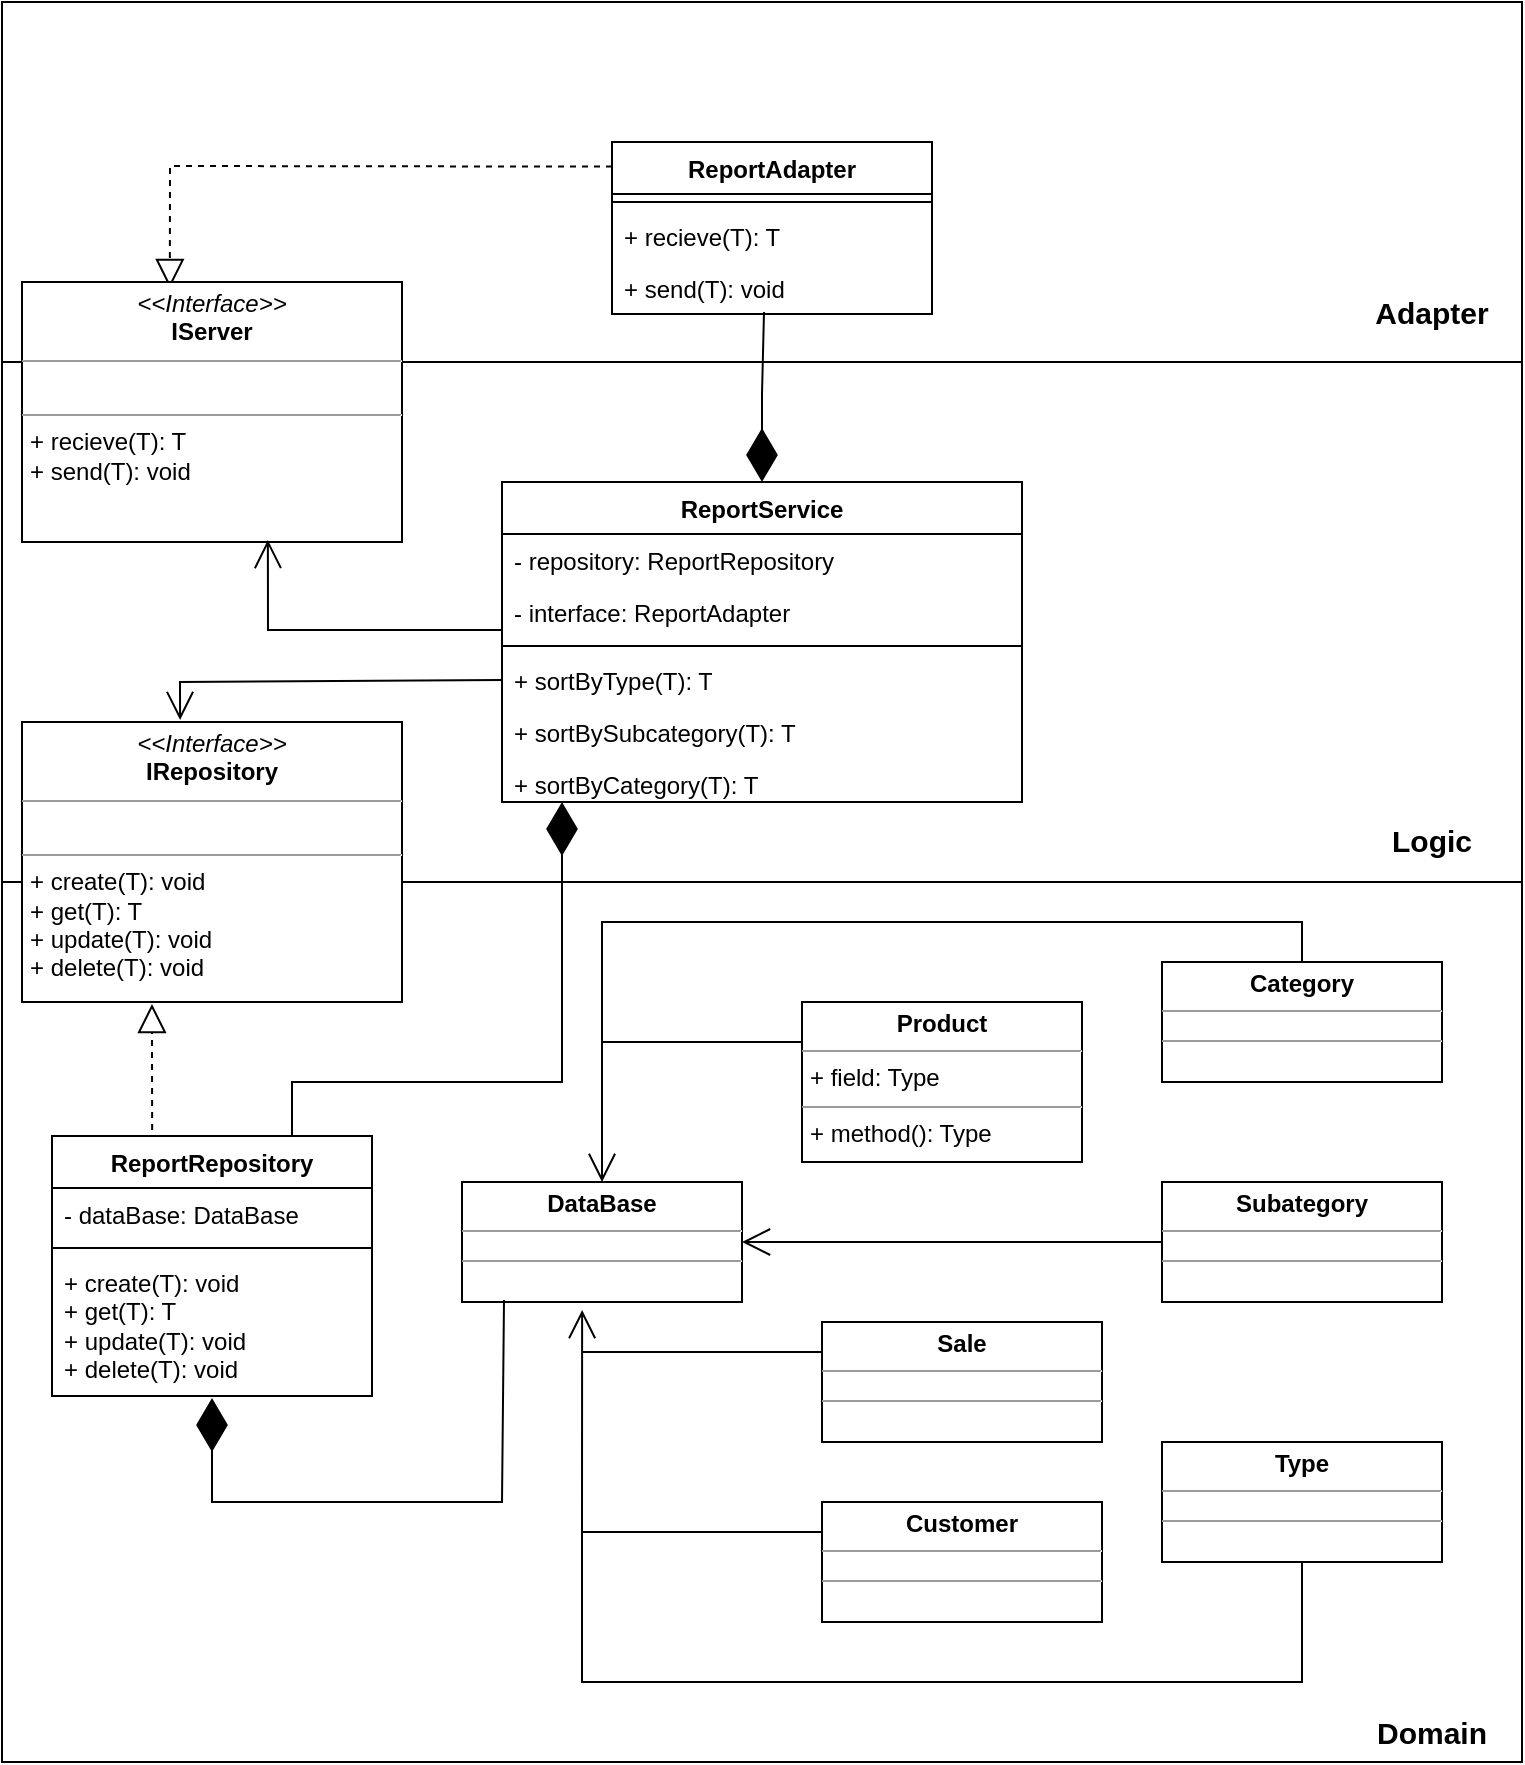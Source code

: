 <mxfile version="22.1.3" type="device">
  <diagram name="Page-1" id="c4acf3e9-155e-7222-9cf6-157b1a14988f">
    <mxGraphModel dx="2049" dy="1083" grid="1" gridSize="10" guides="1" tooltips="1" connect="1" arrows="1" fold="1" page="1" pageScale="1" pageWidth="850" pageHeight="1100" background="none" math="0" shadow="0">
      <root>
        <mxCell id="0" />
        <mxCell id="1" parent="0" />
        <mxCell id="5d2195bd80daf111-16" value="Text" style="text;html=1;resizable=0;points=[];autosize=1;align=left;verticalAlign=top;spacingTop=-4;fontSize=10;fontFamily=Verdana;fontColor=#000000;" parent="1" vertex="1">
          <mxGeometry x="450" y="454" width="40" height="10" as="geometry" />
        </mxCell>
        <mxCell id="80rMo0oRBBuyl4Da9b4H-3" value="" style="rounded=0;whiteSpace=wrap;html=1;" vertex="1" parent="1">
          <mxGeometry x="40" y="40" width="760" height="180" as="geometry" />
        </mxCell>
        <mxCell id="80rMo0oRBBuyl4Da9b4H-4" value="" style="rounded=0;whiteSpace=wrap;html=1;" vertex="1" parent="1">
          <mxGeometry x="40" y="220" width="760" height="260" as="geometry" />
        </mxCell>
        <mxCell id="80rMo0oRBBuyl4Da9b4H-6" value="" style="rounded=0;whiteSpace=wrap;html=1;" vertex="1" parent="1">
          <mxGeometry x="40" y="480" width="760" height="440" as="geometry" />
        </mxCell>
        <mxCell id="80rMo0oRBBuyl4Da9b4H-7" value="&lt;b&gt;&lt;font style=&quot;font-size: 15px;&quot;&gt;Adaptеr&lt;/font&gt;&lt;/b&gt;" style="text;html=1;strokeColor=none;fillColor=none;align=center;verticalAlign=middle;whiteSpace=wrap;rounded=0;" vertex="1" parent="1">
          <mxGeometry x="710" y="180" width="90" height="30" as="geometry" />
        </mxCell>
        <mxCell id="80rMo0oRBBuyl4Da9b4H-8" value="&lt;font style=&quot;font-size: 15px;&quot;&gt;&lt;b&gt;Domain&lt;/b&gt;&lt;/font&gt;" style="text;html=1;strokeColor=none;fillColor=none;align=center;verticalAlign=middle;whiteSpace=wrap;rounded=0;" vertex="1" parent="1">
          <mxGeometry x="710" y="890" width="90" height="30" as="geometry" />
        </mxCell>
        <mxCell id="80rMo0oRBBuyl4Da9b4H-9" value="&lt;font style=&quot;font-size: 15px;&quot;&gt;&lt;b&gt;Logic&lt;/b&gt;&lt;/font&gt;" style="text;html=1;strokeColor=none;fillColor=none;align=center;verticalAlign=middle;whiteSpace=wrap;rounded=0;" vertex="1" parent="1">
          <mxGeometry x="710" y="439" width="90" height="40" as="geometry" />
        </mxCell>
        <mxCell id="80rMo0oRBBuyl4Da9b4H-10" value="ReportAdapter" style="swimlane;fontStyle=1;align=center;verticalAlign=top;childLayout=stackLayout;horizontal=1;startSize=26;horizontalStack=0;resizeParent=1;resizeParentMax=0;resizeLast=0;collapsible=1;marginBottom=0;whiteSpace=wrap;html=1;" vertex="1" parent="1">
          <mxGeometry x="345" y="110" width="160" height="86" as="geometry" />
        </mxCell>
        <mxCell id="80rMo0oRBBuyl4Da9b4H-12" value="" style="line;strokeWidth=1;fillColor=none;align=left;verticalAlign=middle;spacingTop=-1;spacingLeft=3;spacingRight=3;rotatable=0;labelPosition=right;points=[];portConstraint=eastwest;strokeColor=inherit;" vertex="1" parent="80rMo0oRBBuyl4Da9b4H-10">
          <mxGeometry y="26" width="160" height="8" as="geometry" />
        </mxCell>
        <mxCell id="80rMo0oRBBuyl4Da9b4H-13" value="+ recieve(T): T" style="text;strokeColor=none;fillColor=none;align=left;verticalAlign=top;spacingLeft=4;spacingRight=4;overflow=hidden;rotatable=0;points=[[0,0.5],[1,0.5]];portConstraint=eastwest;whiteSpace=wrap;html=1;" vertex="1" parent="80rMo0oRBBuyl4Da9b4H-10">
          <mxGeometry y="34" width="160" height="26" as="geometry" />
        </mxCell>
        <mxCell id="80rMo0oRBBuyl4Da9b4H-71" value="+ send(T): void" style="text;strokeColor=none;fillColor=none;align=left;verticalAlign=top;spacingLeft=4;spacingRight=4;overflow=hidden;rotatable=0;points=[[0,0.5],[1,0.5]];portConstraint=eastwest;whiteSpace=wrap;html=1;" vertex="1" parent="80rMo0oRBBuyl4Da9b4H-10">
          <mxGeometry y="60" width="160" height="26" as="geometry" />
        </mxCell>
        <mxCell id="80rMo0oRBBuyl4Da9b4H-14" value="ReportService" style="swimlane;fontStyle=1;align=center;verticalAlign=top;childLayout=stackLayout;horizontal=1;startSize=26;horizontalStack=0;resizeParent=1;resizeParentMax=0;resizeLast=0;collapsible=1;marginBottom=0;whiteSpace=wrap;html=1;" vertex="1" parent="1">
          <mxGeometry x="290" y="280" width="260" height="160" as="geometry" />
        </mxCell>
        <mxCell id="80rMo0oRBBuyl4Da9b4H-70" value="- repository: ReportRepository" style="text;strokeColor=none;fillColor=none;align=left;verticalAlign=top;spacingLeft=4;spacingRight=4;overflow=hidden;rotatable=0;points=[[0,0.5],[1,0.5]];portConstraint=eastwest;whiteSpace=wrap;html=1;" vertex="1" parent="80rMo0oRBBuyl4Da9b4H-14">
          <mxGeometry y="26" width="260" height="26" as="geometry" />
        </mxCell>
        <mxCell id="80rMo0oRBBuyl4Da9b4H-15" value="- interface: ReportAdapter" style="text;strokeColor=none;fillColor=none;align=left;verticalAlign=top;spacingLeft=4;spacingRight=4;overflow=hidden;rotatable=0;points=[[0,0.5],[1,0.5]];portConstraint=eastwest;whiteSpace=wrap;html=1;" vertex="1" parent="80rMo0oRBBuyl4Da9b4H-14">
          <mxGeometry y="52" width="260" height="26" as="geometry" />
        </mxCell>
        <mxCell id="80rMo0oRBBuyl4Da9b4H-16" value="" style="line;strokeWidth=1;fillColor=none;align=left;verticalAlign=middle;spacingTop=-1;spacingLeft=3;spacingRight=3;rotatable=0;labelPosition=right;points=[];portConstraint=eastwest;strokeColor=inherit;" vertex="1" parent="80rMo0oRBBuyl4Da9b4H-14">
          <mxGeometry y="78" width="260" height="8" as="geometry" />
        </mxCell>
        <mxCell id="80rMo0oRBBuyl4Da9b4H-17" value="+ sortByType(T): T" style="text;strokeColor=none;fillColor=none;align=left;verticalAlign=top;spacingLeft=4;spacingRight=4;overflow=hidden;rotatable=0;points=[[0,0.5],[1,0.5]];portConstraint=eastwest;whiteSpace=wrap;html=1;" vertex="1" parent="80rMo0oRBBuyl4Da9b4H-14">
          <mxGeometry y="86" width="260" height="26" as="geometry" />
        </mxCell>
        <mxCell id="80rMo0oRBBuyl4Da9b4H-59" value="+ sortBySubcategory(T): T" style="text;strokeColor=none;fillColor=none;align=left;verticalAlign=top;spacingLeft=4;spacingRight=4;overflow=hidden;rotatable=0;points=[[0,0.5],[1,0.5]];portConstraint=eastwest;whiteSpace=wrap;html=1;" vertex="1" parent="80rMo0oRBBuyl4Da9b4H-14">
          <mxGeometry y="112" width="260" height="26" as="geometry" />
        </mxCell>
        <mxCell id="80rMo0oRBBuyl4Da9b4H-60" value="+ sortByCategory(T): T" style="text;strokeColor=none;fillColor=none;align=left;verticalAlign=top;spacingLeft=4;spacingRight=4;overflow=hidden;rotatable=0;points=[[0,0.5],[1,0.5]];portConstraint=eastwest;whiteSpace=wrap;html=1;" vertex="1" parent="80rMo0oRBBuyl4Da9b4H-14">
          <mxGeometry y="138" width="260" height="22" as="geometry" />
        </mxCell>
        <mxCell id="80rMo0oRBBuyl4Da9b4H-18" value="ReportRepository" style="swimlane;fontStyle=1;align=center;verticalAlign=top;childLayout=stackLayout;horizontal=1;startSize=26;horizontalStack=0;resizeParent=1;resizeParentMax=0;resizeLast=0;collapsible=1;marginBottom=0;whiteSpace=wrap;html=1;" vertex="1" parent="1">
          <mxGeometry x="65" y="607" width="160" height="130" as="geometry" />
        </mxCell>
        <mxCell id="80rMo0oRBBuyl4Da9b4H-19" value="- dataBase: DataBase" style="text;strokeColor=none;fillColor=none;align=left;verticalAlign=top;spacingLeft=4;spacingRight=4;overflow=hidden;rotatable=0;points=[[0,0.5],[1,0.5]];portConstraint=eastwest;whiteSpace=wrap;html=1;" vertex="1" parent="80rMo0oRBBuyl4Da9b4H-18">
          <mxGeometry y="26" width="160" height="26" as="geometry" />
        </mxCell>
        <mxCell id="80rMo0oRBBuyl4Da9b4H-20" value="" style="line;strokeWidth=1;fillColor=none;align=left;verticalAlign=middle;spacingTop=-1;spacingLeft=3;spacingRight=3;rotatable=0;labelPosition=right;points=[];portConstraint=eastwest;strokeColor=inherit;" vertex="1" parent="80rMo0oRBBuyl4Da9b4H-18">
          <mxGeometry y="52" width="160" height="8" as="geometry" />
        </mxCell>
        <mxCell id="80rMo0oRBBuyl4Da9b4H-21" value="+ create(T): void&lt;br&gt;+ get(T): T&lt;br&gt;+ update(T): void&lt;br&gt;+ delete(T): void" style="text;strokeColor=none;fillColor=none;align=left;verticalAlign=top;spacingLeft=4;spacingRight=4;overflow=hidden;rotatable=0;points=[[0,0.5],[1,0.5]];portConstraint=eastwest;whiteSpace=wrap;html=1;" vertex="1" parent="80rMo0oRBBuyl4Da9b4H-18">
          <mxGeometry y="60" width="160" height="70" as="geometry" />
        </mxCell>
        <mxCell id="80rMo0oRBBuyl4Da9b4H-24" value="" style="endArrow=block;dashed=1;endFill=0;endSize=12;html=1;rounded=0;entryX=0.389;entryY=0.023;entryDx=0;entryDy=0;exitX=0;exitY=0.143;exitDx=0;exitDy=0;exitPerimeter=0;entryPerimeter=0;" edge="1" parent="1" source="80rMo0oRBBuyl4Da9b4H-10" target="80rMo0oRBBuyl4Da9b4H-29">
          <mxGeometry width="160" relative="1" as="geometry">
            <mxPoint x="70" y="260" as="sourcePoint" />
            <mxPoint x="125" y="210" as="targetPoint" />
            <Array as="points">
              <mxPoint x="124" y="122" />
            </Array>
          </mxGeometry>
        </mxCell>
        <mxCell id="80rMo0oRBBuyl4Da9b4H-25" value="" style="endArrow=diamondThin;endFill=1;endSize=24;html=1;rounded=0;entryX=0.5;entryY=0;entryDx=0;entryDy=0;exitX=0.475;exitY=0.962;exitDx=0;exitDy=0;exitPerimeter=0;" edge="1" parent="1" source="80rMo0oRBBuyl4Da9b4H-71" target="80rMo0oRBBuyl4Da9b4H-14">
          <mxGeometry width="160" relative="1" as="geometry">
            <mxPoint x="420" y="200" as="sourcePoint" />
            <mxPoint x="230" y="260" as="targetPoint" />
            <Array as="points">
              <mxPoint x="420" y="236" />
            </Array>
          </mxGeometry>
        </mxCell>
        <mxCell id="80rMo0oRBBuyl4Da9b4H-26" value="" style="endArrow=diamondThin;endFill=1;endSize=24;html=1;rounded=0;exitX=0.75;exitY=0;exitDx=0;exitDy=0;" edge="1" parent="1" source="80rMo0oRBBuyl4Da9b4H-18">
          <mxGeometry width="160" relative="1" as="geometry">
            <mxPoint x="115" y="464" as="sourcePoint" />
            <mxPoint x="320" y="440" as="targetPoint" />
            <Array as="points">
              <mxPoint x="185" y="580" />
              <mxPoint x="320" y="580" />
            </Array>
          </mxGeometry>
        </mxCell>
        <mxCell id="80rMo0oRBBuyl4Da9b4H-27" value="" style="endArrow=block;dashed=1;endFill=0;endSize=12;html=1;rounded=0;entryX=0.342;entryY=1.007;entryDx=0;entryDy=0;exitX=0.313;exitY=-0.023;exitDx=0;exitDy=0;exitPerimeter=0;entryPerimeter=0;" edge="1" parent="1" source="80rMo0oRBBuyl4Da9b4H-18" target="80rMo0oRBBuyl4Da9b4H-28">
          <mxGeometry width="160" relative="1" as="geometry">
            <mxPoint x="70" y="530" as="sourcePoint" />
            <mxPoint x="115" y="514" as="targetPoint" />
            <Array as="points">
              <mxPoint x="115" y="561" />
            </Array>
          </mxGeometry>
        </mxCell>
        <mxCell id="80rMo0oRBBuyl4Da9b4H-28" value="&lt;p style=&quot;margin:0px;margin-top:4px;text-align:center;&quot;&gt;&lt;i&gt;&amp;lt;&amp;lt;Interface&amp;gt;&amp;gt;&lt;/i&gt;&lt;br&gt;&lt;b&gt;IRepository&lt;/b&gt;&lt;/p&gt;&lt;hr size=&quot;1&quot;&gt;&lt;p style=&quot;margin:0px;margin-left:4px;&quot;&gt;&lt;br&gt;&lt;/p&gt;&lt;hr size=&quot;1&quot;&gt;&lt;p style=&quot;margin:0px;margin-left:4px;&quot;&gt;+ create(T): void&lt;br&gt;+ get(T): T&lt;/p&gt;&lt;p style=&quot;margin:0px;margin-left:4px;&quot;&gt;+ update(T): void&lt;/p&gt;&lt;p style=&quot;margin:0px;margin-left:4px;&quot;&gt;+ delete(T): void&lt;/p&gt;" style="verticalAlign=top;align=left;overflow=fill;fontSize=12;fontFamily=Helvetica;html=1;whiteSpace=wrap;" vertex="1" parent="1">
          <mxGeometry x="50" y="400" width="190" height="140" as="geometry" />
        </mxCell>
        <mxCell id="80rMo0oRBBuyl4Da9b4H-29" value="&lt;p style=&quot;margin:0px;margin-top:4px;text-align:center;&quot;&gt;&lt;i&gt;&amp;lt;&amp;lt;Interface&amp;gt;&amp;gt;&lt;/i&gt;&lt;br&gt;&lt;b&gt;IServer&lt;/b&gt;&lt;/p&gt;&lt;hr size=&quot;1&quot;&gt;&lt;p style=&quot;margin:0px;margin-left:4px;&quot;&gt;&lt;br&gt;&lt;/p&gt;&lt;hr size=&quot;1&quot;&gt;&lt;p style=&quot;margin:0px;margin-left:4px;&quot;&gt;+ recieve(T): T&lt;br&gt;+ send(T): void&lt;/p&gt;" style="verticalAlign=top;align=left;overflow=fill;fontSize=12;fontFamily=Helvetica;html=1;whiteSpace=wrap;" vertex="1" parent="1">
          <mxGeometry x="50" y="180" width="190" height="130" as="geometry" />
        </mxCell>
        <mxCell id="80rMo0oRBBuyl4Da9b4H-32" value="&lt;p style=&quot;margin:0px;margin-top:4px;text-align:center;&quot;&gt;&lt;b&gt;Product&lt;/b&gt;&lt;/p&gt;&lt;hr size=&quot;1&quot;&gt;&lt;p style=&quot;margin:0px;margin-left:4px;&quot;&gt;+ field: Type&lt;/p&gt;&lt;hr size=&quot;1&quot;&gt;&lt;p style=&quot;margin:0px;margin-left:4px;&quot;&gt;+ method(): Type&lt;/p&gt;" style="verticalAlign=top;align=left;overflow=fill;fontSize=12;fontFamily=Helvetica;html=1;whiteSpace=wrap;" vertex="1" parent="1">
          <mxGeometry x="440" y="540" width="140" height="80" as="geometry" />
        </mxCell>
        <mxCell id="80rMo0oRBBuyl4Da9b4H-33" value="&lt;p style=&quot;margin:0px;margin-top:4px;text-align:center;&quot;&gt;&lt;b&gt;Category&lt;/b&gt;&lt;/p&gt;&lt;hr size=&quot;1&quot;&gt;&lt;div style=&quot;height:2px;&quot;&gt;&lt;/div&gt;&lt;hr size=&quot;1&quot;&gt;&lt;div style=&quot;height:2px;&quot;&gt;&lt;/div&gt;" style="verticalAlign=top;align=left;overflow=fill;fontSize=12;fontFamily=Helvetica;html=1;whiteSpace=wrap;" vertex="1" parent="1">
          <mxGeometry x="620" y="520" width="140" height="60" as="geometry" />
        </mxCell>
        <mxCell id="80rMo0oRBBuyl4Da9b4H-34" value="&lt;p style=&quot;margin:0px;margin-top:4px;text-align:center;&quot;&gt;&lt;b&gt;Subategory&lt;/b&gt;&lt;/p&gt;&lt;hr size=&quot;1&quot;&gt;&lt;div style=&quot;height:2px;&quot;&gt;&lt;/div&gt;&lt;hr size=&quot;1&quot;&gt;&lt;div style=&quot;height:2px;&quot;&gt;&lt;/div&gt;" style="verticalAlign=top;align=left;overflow=fill;fontSize=12;fontFamily=Helvetica;html=1;whiteSpace=wrap;" vertex="1" parent="1">
          <mxGeometry x="620" y="630" width="140" height="60" as="geometry" />
        </mxCell>
        <mxCell id="80rMo0oRBBuyl4Da9b4H-35" value="&lt;p style=&quot;margin:0px;margin-top:4px;text-align:center;&quot;&gt;&lt;b&gt;Type&lt;/b&gt;&lt;/p&gt;&lt;hr size=&quot;1&quot;&gt;&lt;div style=&quot;height:2px;&quot;&gt;&lt;/div&gt;&lt;hr size=&quot;1&quot;&gt;&lt;div style=&quot;height:2px;&quot;&gt;&lt;/div&gt;" style="verticalAlign=top;align=left;overflow=fill;fontSize=12;fontFamily=Helvetica;html=1;whiteSpace=wrap;" vertex="1" parent="1">
          <mxGeometry x="620" y="760" width="140" height="60" as="geometry" />
        </mxCell>
        <mxCell id="80rMo0oRBBuyl4Da9b4H-36" value="&lt;p style=&quot;margin:0px;margin-top:4px;text-align:center;&quot;&gt;&lt;b&gt;Customer&lt;/b&gt;&lt;/p&gt;&lt;hr size=&quot;1&quot;&gt;&lt;div style=&quot;height:2px;&quot;&gt;&lt;/div&gt;&lt;hr size=&quot;1&quot;&gt;&lt;div style=&quot;height:2px;&quot;&gt;&lt;/div&gt;" style="verticalAlign=top;align=left;overflow=fill;fontSize=12;fontFamily=Helvetica;html=1;whiteSpace=wrap;" vertex="1" parent="1">
          <mxGeometry x="450" y="790" width="140" height="60" as="geometry" />
        </mxCell>
        <mxCell id="80rMo0oRBBuyl4Da9b4H-37" value="&lt;p style=&quot;margin:0px;margin-top:4px;text-align:center;&quot;&gt;&lt;b&gt;Sale&lt;/b&gt;&lt;/p&gt;&lt;hr size=&quot;1&quot;&gt;&lt;div style=&quot;height:2px;&quot;&gt;&lt;/div&gt;&lt;hr size=&quot;1&quot;&gt;&lt;div style=&quot;height:2px;&quot;&gt;&lt;/div&gt;" style="verticalAlign=top;align=left;overflow=fill;fontSize=12;fontFamily=Helvetica;html=1;whiteSpace=wrap;" vertex="1" parent="1">
          <mxGeometry x="450" y="700" width="140" height="60" as="geometry" />
        </mxCell>
        <mxCell id="80rMo0oRBBuyl4Da9b4H-38" value="&lt;p style=&quot;margin:0px;margin-top:4px;text-align:center;&quot;&gt;&lt;b&gt;DataBase&lt;/b&gt;&lt;/p&gt;&lt;hr size=&quot;1&quot;&gt;&lt;div style=&quot;height:2px;&quot;&gt;&lt;/div&gt;&lt;hr size=&quot;1&quot;&gt;&lt;div style=&quot;height:2px;&quot;&gt;&lt;/div&gt;" style="verticalAlign=top;align=left;overflow=fill;fontSize=12;fontFamily=Helvetica;html=1;whiteSpace=wrap;" vertex="1" parent="1">
          <mxGeometry x="270" y="630" width="140" height="60" as="geometry" />
        </mxCell>
        <mxCell id="80rMo0oRBBuyl4Da9b4H-39" value="" style="endArrow=open;endFill=1;endSize=12;html=1;rounded=0;entryX=0.5;entryY=0;entryDx=0;entryDy=0;exitX=0;exitY=0.25;exitDx=0;exitDy=0;" edge="1" parent="1" source="80rMo0oRBBuyl4Da9b4H-32" target="80rMo0oRBBuyl4Da9b4H-38">
          <mxGeometry width="160" relative="1" as="geometry">
            <mxPoint x="500" y="530" as="sourcePoint" />
            <mxPoint x="340" y="530" as="targetPoint" />
            <Array as="points">
              <mxPoint x="340" y="560" />
            </Array>
          </mxGeometry>
        </mxCell>
        <mxCell id="80rMo0oRBBuyl4Da9b4H-41" value="" style="endArrow=open;endFill=1;endSize=12;html=1;rounded=0;entryX=1;entryY=0.5;entryDx=0;entryDy=0;exitX=0;exitY=0.5;exitDx=0;exitDy=0;" edge="1" parent="1" source="80rMo0oRBBuyl4Da9b4H-34" target="80rMo0oRBBuyl4Da9b4H-38">
          <mxGeometry width="160" relative="1" as="geometry">
            <mxPoint x="570" y="662.5" as="sourcePoint" />
            <mxPoint x="410" y="660" as="targetPoint" />
          </mxGeometry>
        </mxCell>
        <mxCell id="80rMo0oRBBuyl4Da9b4H-43" value="" style="endArrow=open;endFill=1;endSize=12;html=1;rounded=0;entryX=0.429;entryY=1.067;entryDx=0;entryDy=0;entryPerimeter=0;exitX=0;exitY=0.25;exitDx=0;exitDy=0;" edge="1" parent="1" source="80rMo0oRBBuyl4Da9b4H-36" target="80rMo0oRBBuyl4Da9b4H-38">
          <mxGeometry width="160" relative="1" as="geometry">
            <mxPoint x="500" y="760" as="sourcePoint" />
            <mxPoint x="340" y="760" as="targetPoint" />
            <Array as="points">
              <mxPoint x="330" y="805" />
            </Array>
          </mxGeometry>
        </mxCell>
        <mxCell id="80rMo0oRBBuyl4Da9b4H-47" value="" style="endArrow=none;html=1;rounded=0;entryX=0.5;entryY=0;entryDx=0;entryDy=0;" edge="1" parent="1" target="80rMo0oRBBuyl4Da9b4H-33">
          <mxGeometry width="50" height="50" relative="1" as="geometry">
            <mxPoint x="340" y="560" as="sourcePoint" />
            <mxPoint x="450" y="510" as="targetPoint" />
            <Array as="points">
              <mxPoint x="340" y="500" />
              <mxPoint x="690" y="500" />
            </Array>
          </mxGeometry>
        </mxCell>
        <mxCell id="80rMo0oRBBuyl4Da9b4H-51" value="" style="endArrow=none;html=1;rounded=0;entryX=0;entryY=0.25;entryDx=0;entryDy=0;" edge="1" parent="1" target="80rMo0oRBBuyl4Da9b4H-37">
          <mxGeometry width="50" height="50" relative="1" as="geometry">
            <mxPoint x="330" y="715" as="sourcePoint" />
            <mxPoint x="440" y="705" as="targetPoint" />
          </mxGeometry>
        </mxCell>
        <mxCell id="80rMo0oRBBuyl4Da9b4H-53" value="" style="endArrow=none;html=1;rounded=0;exitX=0.5;exitY=1;exitDx=0;exitDy=0;" edge="1" parent="1" source="80rMo0oRBBuyl4Da9b4H-35">
          <mxGeometry width="50" height="50" relative="1" as="geometry">
            <mxPoint x="340" y="880" as="sourcePoint" />
            <mxPoint x="330" y="800" as="targetPoint" />
            <Array as="points">
              <mxPoint x="690" y="880" />
              <mxPoint x="330" y="880" />
            </Array>
          </mxGeometry>
        </mxCell>
        <mxCell id="80rMo0oRBBuyl4Da9b4H-56" value="" style="endArrow=diamondThin;endFill=1;endSize=24;html=1;rounded=0;entryX=0.5;entryY=1.014;entryDx=0;entryDy=0;exitX=0.15;exitY=0.983;exitDx=0;exitDy=0;exitPerimeter=0;entryPerimeter=0;" edge="1" parent="1" source="80rMo0oRBBuyl4Da9b4H-38" target="80rMo0oRBBuyl4Da9b4H-21">
          <mxGeometry width="160" relative="1" as="geometry">
            <mxPoint x="310" y="770" as="sourcePoint" />
            <mxPoint x="150" y="770" as="targetPoint" />
            <Array as="points">
              <mxPoint x="290" y="790" />
              <mxPoint x="145" y="790" />
            </Array>
          </mxGeometry>
        </mxCell>
        <mxCell id="80rMo0oRBBuyl4Da9b4H-68" value="" style="endArrow=open;endFill=1;endSize=12;html=1;rounded=0;exitX=0;exitY=0.5;exitDx=0;exitDy=0;entryX=0.416;entryY=-0.007;entryDx=0;entryDy=0;entryPerimeter=0;" edge="1" parent="1" source="80rMo0oRBBuyl4Da9b4H-17" target="80rMo0oRBBuyl4Da9b4H-28">
          <mxGeometry width="160" relative="1" as="geometry">
            <mxPoint x="340" y="430" as="sourcePoint" />
            <mxPoint x="500" y="430" as="targetPoint" />
            <Array as="points">
              <mxPoint x="129" y="380" />
            </Array>
          </mxGeometry>
        </mxCell>
        <mxCell id="80rMo0oRBBuyl4Da9b4H-69" value="" style="endArrow=open;endFill=1;endSize=12;html=1;rounded=0;exitX=0;exitY=0.5;exitDx=0;exitDy=0;entryX=0.647;entryY=0.992;entryDx=0;entryDy=0;entryPerimeter=0;" edge="1" parent="1" target="80rMo0oRBBuyl4Da9b4H-29">
          <mxGeometry width="160" relative="1" as="geometry">
            <mxPoint x="290" y="354" as="sourcePoint" />
            <mxPoint x="129" y="400" as="targetPoint" />
            <Array as="points">
              <mxPoint x="173" y="354" />
            </Array>
          </mxGeometry>
        </mxCell>
      </root>
    </mxGraphModel>
  </diagram>
</mxfile>
